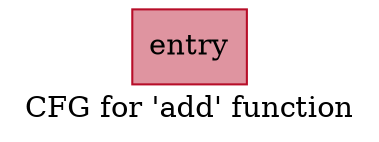digraph "CFG for 'add' function" {
	label="CFG for 'add' function";

	Node0x5643d7804ac0 [shape=record,color="#b70d28ff", style=filled, fillcolor="#b70d2870",label="{entry}"];
}
